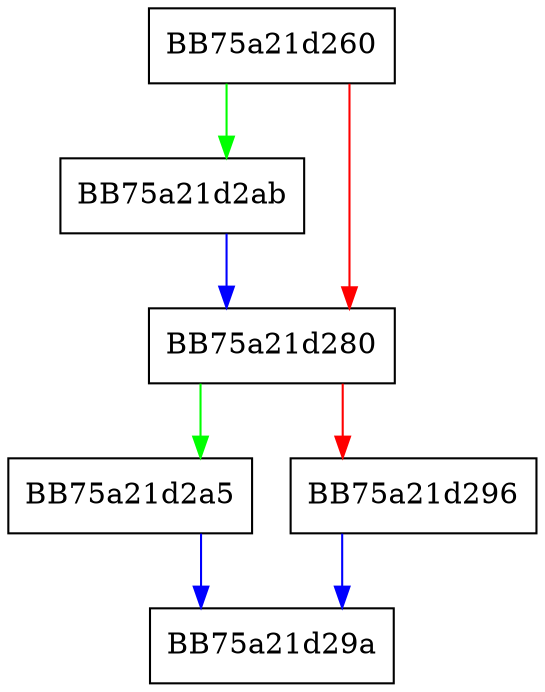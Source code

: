 digraph vdll_get_index_by_base {
  node [shape="box"];
  graph [splines=ortho];
  BB75a21d260 -> BB75a21d2ab [color="green"];
  BB75a21d260 -> BB75a21d280 [color="red"];
  BB75a21d280 -> BB75a21d2a5 [color="green"];
  BB75a21d280 -> BB75a21d296 [color="red"];
  BB75a21d296 -> BB75a21d29a [color="blue"];
  BB75a21d2a5 -> BB75a21d29a [color="blue"];
  BB75a21d2ab -> BB75a21d280 [color="blue"];
}
